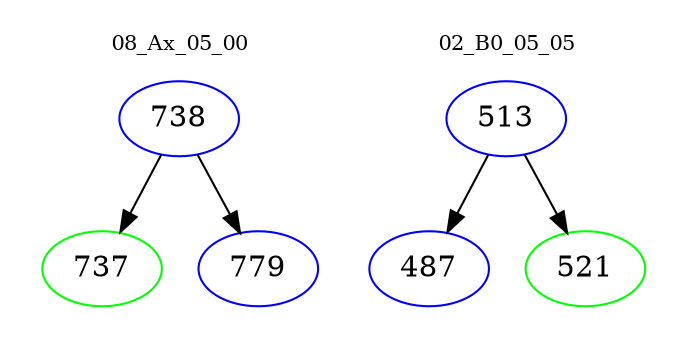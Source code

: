 digraph{
subgraph cluster_0 {
color = white
label = "08_Ax_05_00";
fontsize=10;
T0_738 [label="738", color="blue"]
T0_738 -> T0_737 [color="black"]
T0_737 [label="737", color="green"]
T0_738 -> T0_779 [color="black"]
T0_779 [label="779", color="blue"]
}
subgraph cluster_1 {
color = white
label = "02_B0_05_05";
fontsize=10;
T1_513 [label="513", color="blue"]
T1_513 -> T1_487 [color="black"]
T1_487 [label="487", color="blue"]
T1_513 -> T1_521 [color="black"]
T1_521 [label="521", color="green"]
}
}
